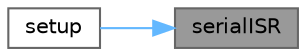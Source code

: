 digraph "serialISR"
{
 // INTERACTIVE_SVG=YES
 // LATEX_PDF_SIZE
  bgcolor="transparent";
  edge [fontname=Helvetica,fontsize=10,labelfontname=Helvetica,labelfontsize=10];
  node [fontname=Helvetica,fontsize=10,shape=box,height=0.2,width=0.4];
  rankdir="RL";
  Node1 [id="Node000001",label="serialISR",height=0.2,width=0.4,color="gray40", fillcolor="grey60", style="filled", fontcolor="black",tooltip="ISR za serijsku komunikaciju."];
  Node1 -> Node2 [id="edge1_Node000001_Node000002",dir="back",color="steelblue1",style="solid",tooltip=" "];
  Node2 [id="Node000002",label="setup",height=0.2,width=0.4,color="grey40", fillcolor="white", style="filled",URL="$da/d98/sketch_8ino.html#a4fc01d736fe50cf5b977f755b675f11d",tooltip=" "];
}
